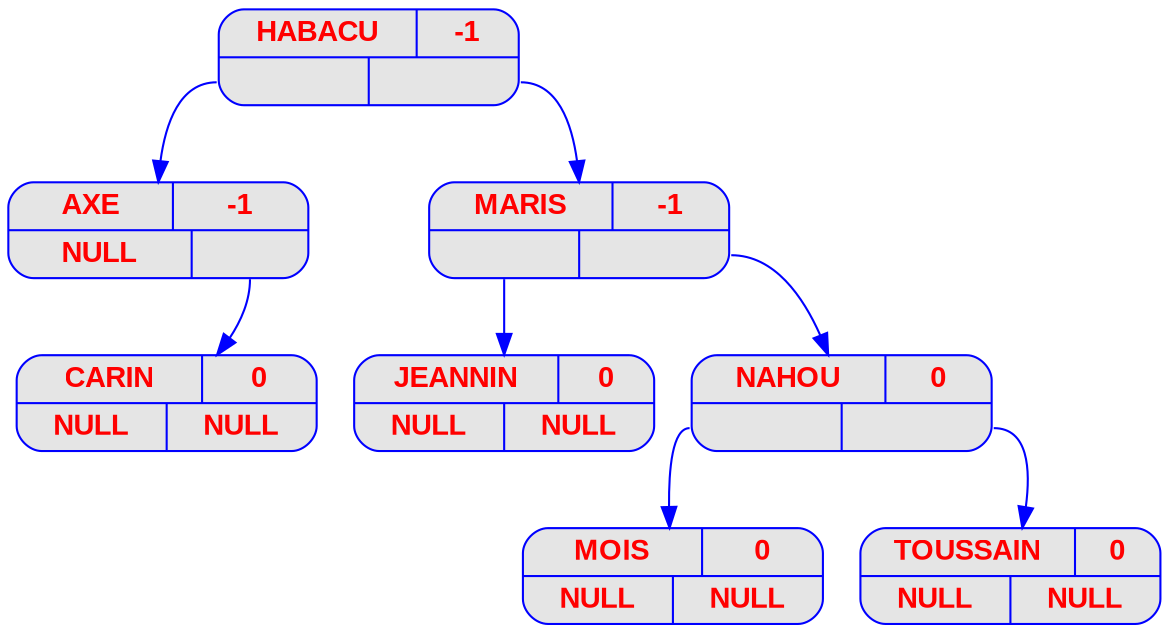 digraph prenoms {
	node [
		fontname  = "Arial bold" 
		fontsize  = "14"
		fontcolor = "red"
		style     = "rounded, filled"
		shape     = "record"
		fillcolor = "grey90"
		color     = "blue"
		width     = "2"
	]

	edge [
		color     = "blue"
	]

	HABACU [label = "{{<c> HABACU | <b> -1} | { <g> | <d>}}"];
	HABACU:g -> AXE;
	AXE [label = "{{<c> AXE | <b> -1} | { <g> | <d>}}"];
	AXE [label = "{{<c> AXE | <b> -1} | { <g> NULL | <d> }}"];
	AXE:d -> CARIN;
	CARIN [label = "{{<c> CARIN | <b> 0} | { <g> | <d>}}"];
	CARIN [label = "{{<c> CARIN | <b> 0} | { <g> NULL | <d> NULL}}"];
	HABACU:d -> MARIS;
	MARIS [label = "{{<c> MARIS | <b> -1} | { <g> | <d>}}"];
	MARIS:g -> JEANNIN;
	JEANNIN [label = "{{<c> JEANNIN | <b> 0} | { <g> | <d>}}"];
	JEANNIN [label = "{{<c> JEANNIN | <b> 0} | { <g> NULL | <d> NULL}}"];
	MARIS:d -> NAHOU;
	NAHOU [label = "{{<c> NAHOU | <b> 0} | { <g> | <d>}}"];
	NAHOU:g -> MOIS;
	MOIS [label = "{{<c> MOIS | <b> 0} | { <g> | <d>}}"];
	MOIS [label = "{{<c> MOIS | <b> 0} | { <g> NULL | <d> NULL}}"];
	NAHOU:d -> TOUSSAIN;
	TOUSSAIN [label = "{{<c> TOUSSAIN | <b> 0} | { <g> | <d>}}"];
	TOUSSAIN [label = "{{<c> TOUSSAIN | <b> 0} | { <g> NULL | <d> NULL}}"];
}
